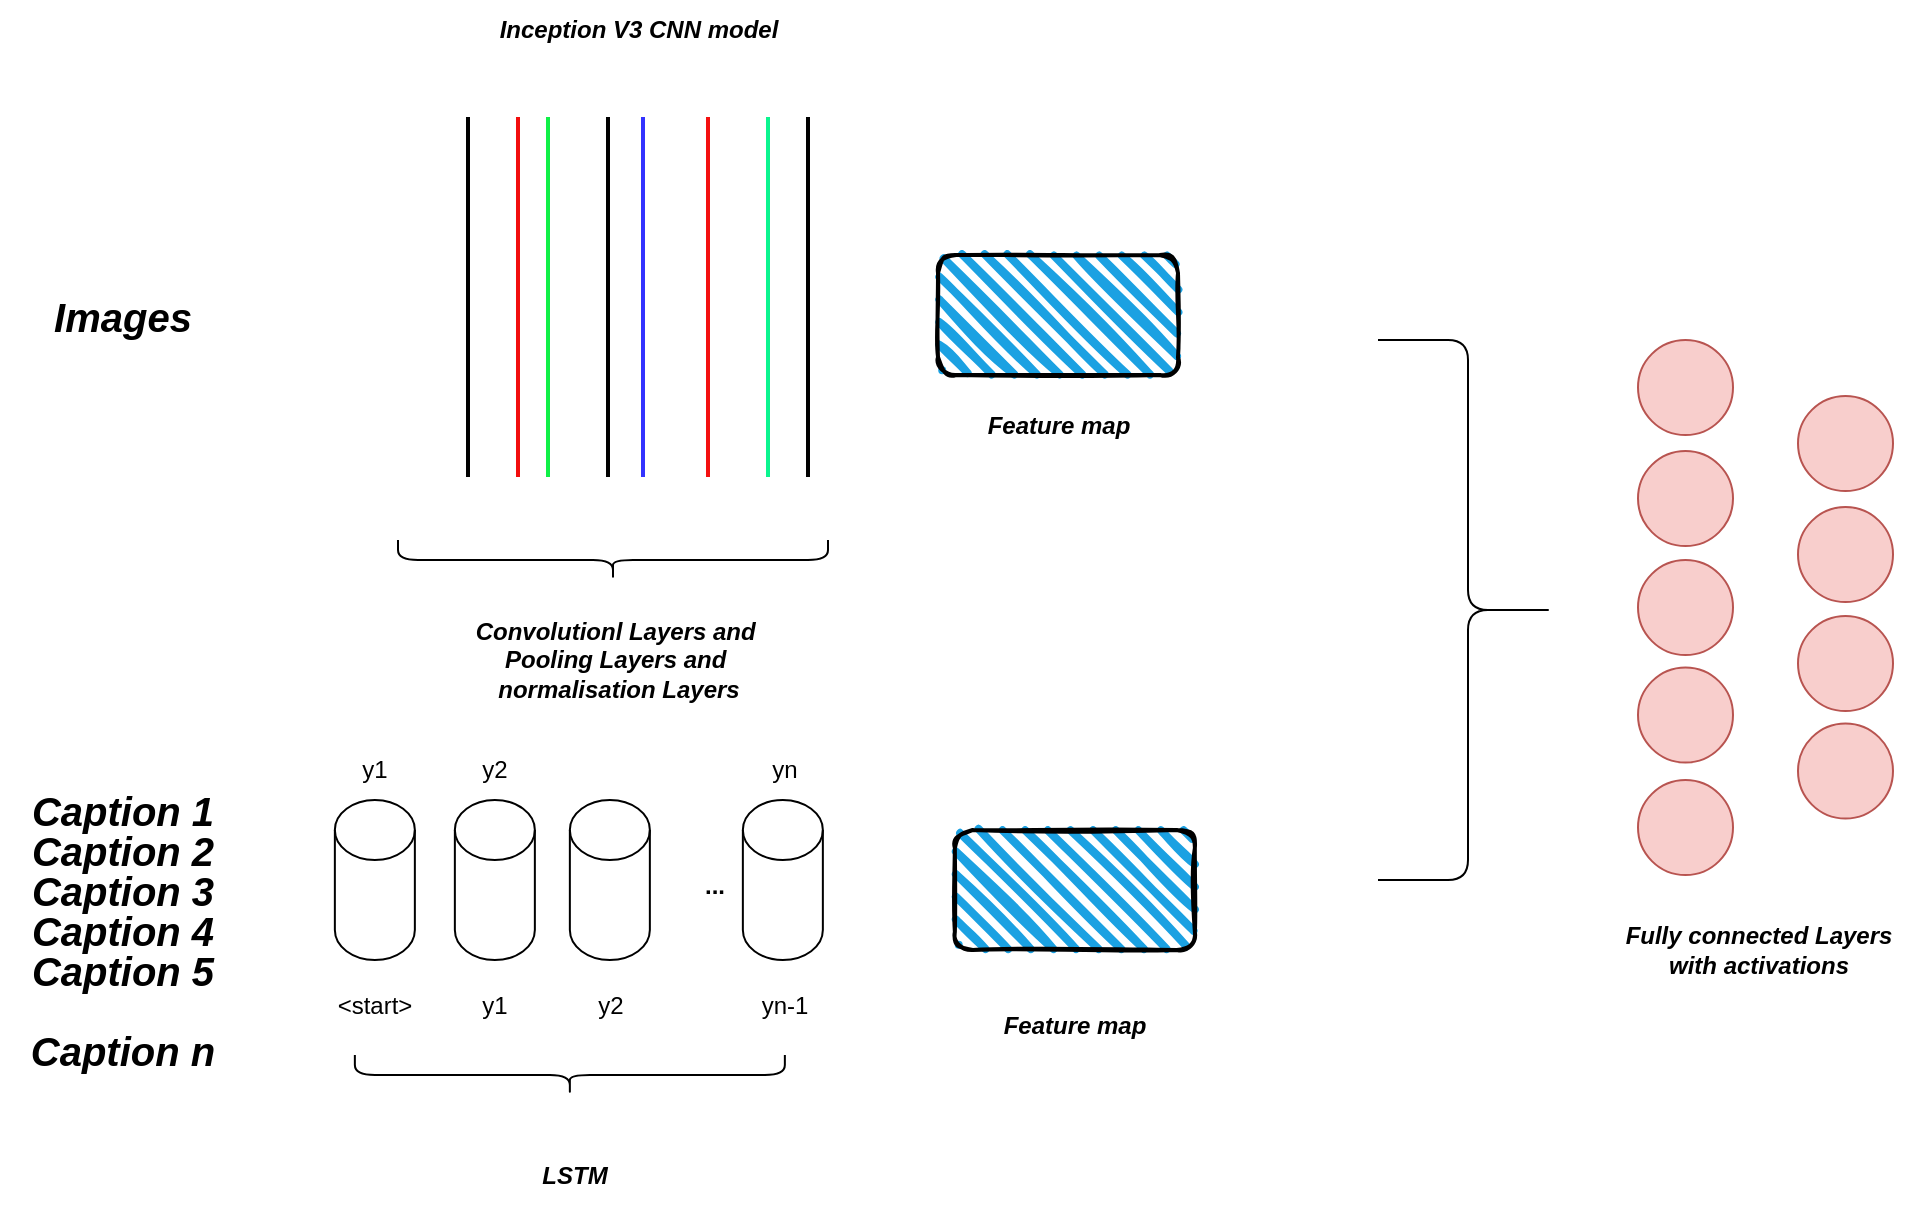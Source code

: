 <mxfile version="24.5.3" type="github">
  <diagram name="Page-1" id="i1FonXV85PyBtVJrlxVC">
    <mxGraphModel dx="2175" dy="1880" grid="1" gridSize="10" guides="1" tooltips="1" connect="1" arrows="1" fold="1" page="1" pageScale="1" pageWidth="827" pageHeight="1169" math="0" shadow="0">
      <root>
        <mxCell id="0" />
        <mxCell id="1" parent="0" />
        <mxCell id="m3kiHNj2FQEK4pVcbGnA-4" value="" style="line;strokeWidth=2;direction=south;html=1;" vertex="1" parent="1">
          <mxGeometry x="210" y="-31.45" width="10" height="180" as="geometry" />
        </mxCell>
        <mxCell id="m3kiHNj2FQEK4pVcbGnA-6" value="" style="line;strokeWidth=2;direction=south;html=1;strokeColor=#f20d0d;" vertex="1" parent="1">
          <mxGeometry x="235" y="-31.45" width="10" height="180" as="geometry" />
        </mxCell>
        <mxCell id="m3kiHNj2FQEK4pVcbGnA-7" value="" style="line;strokeWidth=2;direction=south;html=1;" vertex="1" parent="1">
          <mxGeometry x="280" y="-31.45" width="10" height="180" as="geometry" />
        </mxCell>
        <mxCell id="m3kiHNj2FQEK4pVcbGnA-8" value="" style="line;strokeWidth=2;direction=south;html=1;strokeColor=#f41010;" vertex="1" parent="1">
          <mxGeometry x="330" y="-31.45" width="10" height="180" as="geometry" />
        </mxCell>
        <mxCell id="m3kiHNj2FQEK4pVcbGnA-9" value="" style="line;strokeWidth=2;direction=south;html=1;" vertex="1" parent="1">
          <mxGeometry x="380" y="-31.45" width="10" height="180" as="geometry" />
        </mxCell>
        <mxCell id="m3kiHNj2FQEK4pVcbGnA-10" value="" style="shape=curlyBracket;whiteSpace=wrap;html=1;rounded=1;labelPosition=left;verticalLabelPosition=middle;align=right;verticalAlign=middle;rotation=-90;" vertex="1" parent="1">
          <mxGeometry x="277.5" y="82.5" width="20" height="215" as="geometry" />
        </mxCell>
        <mxCell id="m3kiHNj2FQEK4pVcbGnA-11" value="&lt;i&gt;&lt;b&gt;Convolutionl Layers and&amp;nbsp;&lt;/b&gt;&lt;/i&gt;&lt;div&gt;&lt;i&gt;&lt;b&gt;Pooling Layers and&amp;nbsp;&lt;/b&gt;&lt;/i&gt;&lt;/div&gt;&lt;div&gt;&lt;i&gt;&lt;b&gt;normalisation Layers&lt;/b&gt;&lt;/i&gt;&lt;/div&gt;" style="text;html=1;align=center;verticalAlign=middle;resizable=0;points=[];autosize=1;strokeColor=none;fillColor=none;" vertex="1" parent="1">
          <mxGeometry x="205" y="210" width="170" height="60" as="geometry" />
        </mxCell>
        <mxCell id="m3kiHNj2FQEK4pVcbGnA-12" value="&lt;i&gt;&lt;b&gt;Inception V3 CNN model&lt;/b&gt;&lt;/i&gt;" style="text;html=1;align=center;verticalAlign=middle;resizable=0;points=[];autosize=1;strokeColor=none;fillColor=none;" vertex="1" parent="1">
          <mxGeometry x="220" y="-90" width="160" height="30" as="geometry" />
        </mxCell>
        <mxCell id="m3kiHNj2FQEK4pVcbGnA-13" value="" style="line;strokeWidth=2;direction=south;html=1;strokeColor=#0af58f;" vertex="1" parent="1">
          <mxGeometry x="360" y="-31.45" width="10" height="180" as="geometry" />
        </mxCell>
        <mxCell id="m3kiHNj2FQEK4pVcbGnA-14" value="" style="line;strokeWidth=2;direction=south;html=1;strokeColor=#3333FF;" vertex="1" parent="1">
          <mxGeometry x="297.5" y="-31.45" width="10" height="180" as="geometry" />
        </mxCell>
        <mxCell id="m3kiHNj2FQEK4pVcbGnA-15" value="" style="line;strokeWidth=2;direction=south;html=1;strokeColor=#0ff047;" vertex="1" parent="1">
          <mxGeometry x="250" y="-31.45" width="10" height="180" as="geometry" />
        </mxCell>
        <mxCell id="m3kiHNj2FQEK4pVcbGnA-16" value="" style="rounded=1;whiteSpace=wrap;html=1;strokeWidth=2;fillWeight=4;hachureGap=8;hachureAngle=45;fillColor=#1ba1e2;sketch=1;" vertex="1" parent="1">
          <mxGeometry x="450" y="37.5" width="120" height="60" as="geometry" />
        </mxCell>
        <mxCell id="m3kiHNj2FQEK4pVcbGnA-17" value="&lt;b&gt;&lt;i&gt;Feature map&lt;/i&gt;&lt;/b&gt;" style="text;html=1;align=center;verticalAlign=middle;resizable=0;points=[];autosize=1;strokeColor=none;fillColor=none;" vertex="1" parent="1">
          <mxGeometry x="465" y="108" width="90" height="30" as="geometry" />
        </mxCell>
        <mxCell id="m3kiHNj2FQEK4pVcbGnA-18" value="&lt;i&gt;&lt;b&gt;&lt;font style=&quot;font-size: 20px;&quot;&gt;Caption 1&lt;/font&gt;&lt;/b&gt;&lt;/i&gt;" style="text;html=1;align=center;verticalAlign=middle;resizable=0;points=[];autosize=1;strokeColor=none;fillColor=none;" vertex="1" parent="1">
          <mxGeometry x="-13.44" y="295" width="110" height="40" as="geometry" />
        </mxCell>
        <mxCell id="m3kiHNj2FQEK4pVcbGnA-19" value="&lt;i&gt;&lt;b&gt;&lt;font style=&quot;font-size: 20px;&quot;&gt;Caption 2&lt;/font&gt;&lt;/b&gt;&lt;/i&gt;" style="text;html=1;align=center;verticalAlign=middle;resizable=0;points=[];autosize=1;strokeColor=none;fillColor=none;" vertex="1" parent="1">
          <mxGeometry x="-13.44" y="315" width="110" height="40" as="geometry" />
        </mxCell>
        <mxCell id="m3kiHNj2FQEK4pVcbGnA-20" value="&lt;i&gt;&lt;b&gt;&lt;font style=&quot;font-size: 20px;&quot;&gt;Caption 3&lt;/font&gt;&lt;/b&gt;&lt;/i&gt;" style="text;html=1;align=center;verticalAlign=middle;resizable=0;points=[];autosize=1;strokeColor=none;fillColor=none;" vertex="1" parent="1">
          <mxGeometry x="-13.44" y="335" width="110" height="40" as="geometry" />
        </mxCell>
        <mxCell id="m3kiHNj2FQEK4pVcbGnA-21" value="&lt;i&gt;&lt;b&gt;&lt;font style=&quot;font-size: 20px;&quot;&gt;Caption 4&lt;/font&gt;&lt;/b&gt;&lt;/i&gt;" style="text;html=1;align=center;verticalAlign=middle;resizable=0;points=[];autosize=1;strokeColor=none;fillColor=none;" vertex="1" parent="1">
          <mxGeometry x="-13.44" y="355" width="110" height="40" as="geometry" />
        </mxCell>
        <mxCell id="m3kiHNj2FQEK4pVcbGnA-22" value="&lt;i&gt;&lt;b&gt;&lt;font style=&quot;font-size: 20px;&quot;&gt;Caption 5&lt;/font&gt;&lt;/b&gt;&lt;/i&gt;" style="text;html=1;align=center;verticalAlign=middle;resizable=0;points=[];autosize=1;strokeColor=none;fillColor=none;" vertex="1" parent="1">
          <mxGeometry x="-13.44" y="375" width="110" height="40" as="geometry" />
        </mxCell>
        <mxCell id="m3kiHNj2FQEK4pVcbGnA-23" value="&lt;i&gt;&lt;b&gt;&lt;font style=&quot;font-size: 20px;&quot;&gt;Caption n&lt;/font&gt;&lt;/b&gt;&lt;/i&gt;" style="text;html=1;align=center;verticalAlign=middle;resizable=0;points=[];autosize=1;strokeColor=none;fillColor=none;" vertex="1" parent="1">
          <mxGeometry x="-18.44" y="415" width="120" height="40" as="geometry" />
        </mxCell>
        <mxCell id="m3kiHNj2FQEK4pVcbGnA-26" value="" style="shape=cylinder3;whiteSpace=wrap;html=1;boundedLbl=1;backgroundOutline=1;size=15;" vertex="1" parent="1">
          <mxGeometry x="148.43" y="310" width="40" height="80" as="geometry" />
        </mxCell>
        <mxCell id="m3kiHNj2FQEK4pVcbGnA-27" value="" style="shape=cylinder3;whiteSpace=wrap;html=1;boundedLbl=1;backgroundOutline=1;size=15;" vertex="1" parent="1">
          <mxGeometry x="208.43" y="310" width="40" height="80" as="geometry" />
        </mxCell>
        <mxCell id="m3kiHNj2FQEK4pVcbGnA-28" value="" style="shape=cylinder3;whiteSpace=wrap;html=1;boundedLbl=1;backgroundOutline=1;size=15;" vertex="1" parent="1">
          <mxGeometry x="265.93" y="310" width="40" height="80" as="geometry" />
        </mxCell>
        <mxCell id="m3kiHNj2FQEK4pVcbGnA-29" value="&amp;lt;start&amp;gt;" style="text;html=1;align=center;verticalAlign=middle;resizable=0;points=[];autosize=1;strokeColor=none;fillColor=none;" vertex="1" parent="1">
          <mxGeometry x="138.43" y="398" width="60" height="30" as="geometry" />
        </mxCell>
        <mxCell id="m3kiHNj2FQEK4pVcbGnA-30" value="y1" style="text;html=1;align=center;verticalAlign=middle;resizable=0;points=[];autosize=1;strokeColor=none;fillColor=none;" vertex="1" parent="1">
          <mxGeometry x="148.43" y="280" width="40" height="30" as="geometry" />
        </mxCell>
        <mxCell id="m3kiHNj2FQEK4pVcbGnA-31" value="y1" style="text;html=1;align=center;verticalAlign=middle;resizable=0;points=[];autosize=1;strokeColor=none;fillColor=none;" vertex="1" parent="1">
          <mxGeometry x="208.43" y="398" width="40" height="30" as="geometry" />
        </mxCell>
        <mxCell id="m3kiHNj2FQEK4pVcbGnA-32" value="y2" style="text;html=1;align=center;verticalAlign=middle;resizable=0;points=[];autosize=1;strokeColor=none;fillColor=none;" vertex="1" parent="1">
          <mxGeometry x="208.43" y="280" width="40" height="30" as="geometry" />
        </mxCell>
        <mxCell id="m3kiHNj2FQEK4pVcbGnA-33" value="y2" style="text;html=1;align=center;verticalAlign=middle;resizable=0;points=[];autosize=1;strokeColor=none;fillColor=none;" vertex="1" parent="1">
          <mxGeometry x="265.93" y="398" width="40" height="30" as="geometry" />
        </mxCell>
        <mxCell id="m3kiHNj2FQEK4pVcbGnA-34" value="&lt;b&gt;...&lt;/b&gt;" style="text;html=1;align=center;verticalAlign=middle;resizable=0;points=[];autosize=1;strokeColor=none;fillColor=none;" vertex="1" parent="1">
          <mxGeometry x="323.43" y="338" width="30" height="30" as="geometry" />
        </mxCell>
        <mxCell id="m3kiHNj2FQEK4pVcbGnA-36" value="" style="shape=cylinder3;whiteSpace=wrap;html=1;boundedLbl=1;backgroundOutline=1;size=15;" vertex="1" parent="1">
          <mxGeometry x="352.43" y="310" width="40" height="80" as="geometry" />
        </mxCell>
        <mxCell id="m3kiHNj2FQEK4pVcbGnA-37" value="yn-1" style="text;html=1;align=center;verticalAlign=middle;resizable=0;points=[];autosize=1;strokeColor=none;fillColor=none;" vertex="1" parent="1">
          <mxGeometry x="348.43" y="398" width="50" height="30" as="geometry" />
        </mxCell>
        <mxCell id="m3kiHNj2FQEK4pVcbGnA-38" value="yn" style="text;html=1;align=center;verticalAlign=middle;resizable=0;points=[];autosize=1;strokeColor=none;fillColor=none;" vertex="1" parent="1">
          <mxGeometry x="353.43" y="280" width="40" height="30" as="geometry" />
        </mxCell>
        <mxCell id="m3kiHNj2FQEK4pVcbGnA-39" value="" style="shape=curlyBracket;whiteSpace=wrap;html=1;rounded=1;labelPosition=left;verticalLabelPosition=middle;align=right;verticalAlign=middle;rotation=-90;" vertex="1" parent="1">
          <mxGeometry x="255.93" y="340" width="20" height="215" as="geometry" />
        </mxCell>
        <mxCell id="m3kiHNj2FQEK4pVcbGnA-40" value="&lt;b&gt;&lt;i&gt;LSTM&lt;/i&gt;&lt;/b&gt;" style="text;html=1;align=center;verticalAlign=middle;resizable=0;points=[];autosize=1;strokeColor=none;fillColor=none;" vertex="1" parent="1">
          <mxGeometry x="238.43" y="482.5" width="60" height="30" as="geometry" />
        </mxCell>
        <mxCell id="m3kiHNj2FQEK4pVcbGnA-41" value="" style="rounded=1;whiteSpace=wrap;html=1;strokeWidth=2;fillWeight=4;hachureGap=8;hachureAngle=45;fillColor=#1ba1e2;sketch=1;" vertex="1" parent="1">
          <mxGeometry x="458.43" y="325" width="120" height="60" as="geometry" />
        </mxCell>
        <mxCell id="m3kiHNj2FQEK4pVcbGnA-42" value="&lt;i&gt;&lt;b&gt;Feature map&lt;/b&gt;&lt;/i&gt;" style="text;html=1;align=center;verticalAlign=middle;resizable=0;points=[];autosize=1;strokeColor=none;fillColor=none;" vertex="1" parent="1">
          <mxGeometry x="473.43" y="408" width="90" height="30" as="geometry" />
        </mxCell>
        <mxCell id="m3kiHNj2FQEK4pVcbGnA-43" value="&lt;b&gt;&lt;i&gt;&lt;font style=&quot;font-size: 20px;&quot;&gt;Images&lt;/font&gt;&lt;/i&gt;&lt;/b&gt;" style="text;html=1;align=center;verticalAlign=middle;resizable=0;points=[];autosize=1;strokeColor=none;fillColor=none;strokeWidth=1;" vertex="1" parent="1">
          <mxGeometry x="-3.44" y="47.5" width="90" height="40" as="geometry" />
        </mxCell>
        <mxCell id="m3kiHNj2FQEK4pVcbGnA-44" value="" style="shape=curlyBracket;whiteSpace=wrap;html=1;rounded=1;flipH=1;labelPosition=right;verticalLabelPosition=middle;align=left;verticalAlign=middle;" vertex="1" parent="1">
          <mxGeometry x="670" y="80" width="90" height="270" as="geometry" />
        </mxCell>
        <mxCell id="m3kiHNj2FQEK4pVcbGnA-45" value="" style="ellipse;whiteSpace=wrap;html=1;aspect=fixed;fillColor=#f8cecc;strokeColor=#b85450;" vertex="1" parent="1">
          <mxGeometry x="800" y="80" width="47.5" height="47.5" as="geometry" />
        </mxCell>
        <mxCell id="m3kiHNj2FQEK4pVcbGnA-46" value="" style="ellipse;whiteSpace=wrap;html=1;aspect=fixed;fillColor=#f8cecc;strokeColor=#b85450;" vertex="1" parent="1">
          <mxGeometry x="800" y="135.5" width="47.5" height="47.5" as="geometry" />
        </mxCell>
        <mxCell id="m3kiHNj2FQEK4pVcbGnA-47" value="" style="ellipse;whiteSpace=wrap;html=1;aspect=fixed;fillColor=#f8cecc;strokeColor=#b85450;" vertex="1" parent="1">
          <mxGeometry x="800" y="190" width="47.5" height="47.5" as="geometry" />
        </mxCell>
        <mxCell id="m3kiHNj2FQEK4pVcbGnA-48" value="" style="ellipse;whiteSpace=wrap;html=1;aspect=fixed;fillColor=#f8cecc;strokeColor=#b85450;" vertex="1" parent="1">
          <mxGeometry x="800" y="243.75" width="47.5" height="47.5" as="geometry" />
        </mxCell>
        <mxCell id="m3kiHNj2FQEK4pVcbGnA-49" value="" style="ellipse;whiteSpace=wrap;html=1;aspect=fixed;fillColor=#f8cecc;strokeColor=#b85450;" vertex="1" parent="1">
          <mxGeometry x="800" y="300" width="47.5" height="47.5" as="geometry" />
        </mxCell>
        <mxCell id="m3kiHNj2FQEK4pVcbGnA-50" value="" style="ellipse;whiteSpace=wrap;html=1;aspect=fixed;fillColor=#f8cecc;strokeColor=#b85450;" vertex="1" parent="1">
          <mxGeometry x="880" y="108" width="47.5" height="47.5" as="geometry" />
        </mxCell>
        <mxCell id="m3kiHNj2FQEK4pVcbGnA-51" value="" style="ellipse;whiteSpace=wrap;html=1;aspect=fixed;fillColor=#f8cecc;strokeColor=#b85450;" vertex="1" parent="1">
          <mxGeometry x="880" y="163.5" width="47.5" height="47.5" as="geometry" />
        </mxCell>
        <mxCell id="m3kiHNj2FQEK4pVcbGnA-52" value="" style="ellipse;whiteSpace=wrap;html=1;aspect=fixed;fillColor=#f8cecc;strokeColor=#b85450;" vertex="1" parent="1">
          <mxGeometry x="880" y="218" width="47.5" height="47.5" as="geometry" />
        </mxCell>
        <mxCell id="m3kiHNj2FQEK4pVcbGnA-53" value="" style="ellipse;whiteSpace=wrap;html=1;aspect=fixed;fillColor=#f8cecc;strokeColor=#b85450;" vertex="1" parent="1">
          <mxGeometry x="880" y="271.75" width="47.5" height="47.5" as="geometry" />
        </mxCell>
        <mxCell id="m3kiHNj2FQEK4pVcbGnA-54" value="&lt;b&gt;&lt;i&gt;Fully connected Layers&lt;/i&gt;&lt;/b&gt;&lt;div&gt;&lt;b&gt;&lt;i&gt;with activations&lt;/i&gt;&lt;/b&gt;&lt;/div&gt;" style="text;html=1;align=center;verticalAlign=middle;resizable=0;points=[];autosize=1;strokeColor=none;fillColor=none;" vertex="1" parent="1">
          <mxGeometry x="780" y="365" width="160" height="40" as="geometry" />
        </mxCell>
      </root>
    </mxGraphModel>
  </diagram>
</mxfile>
